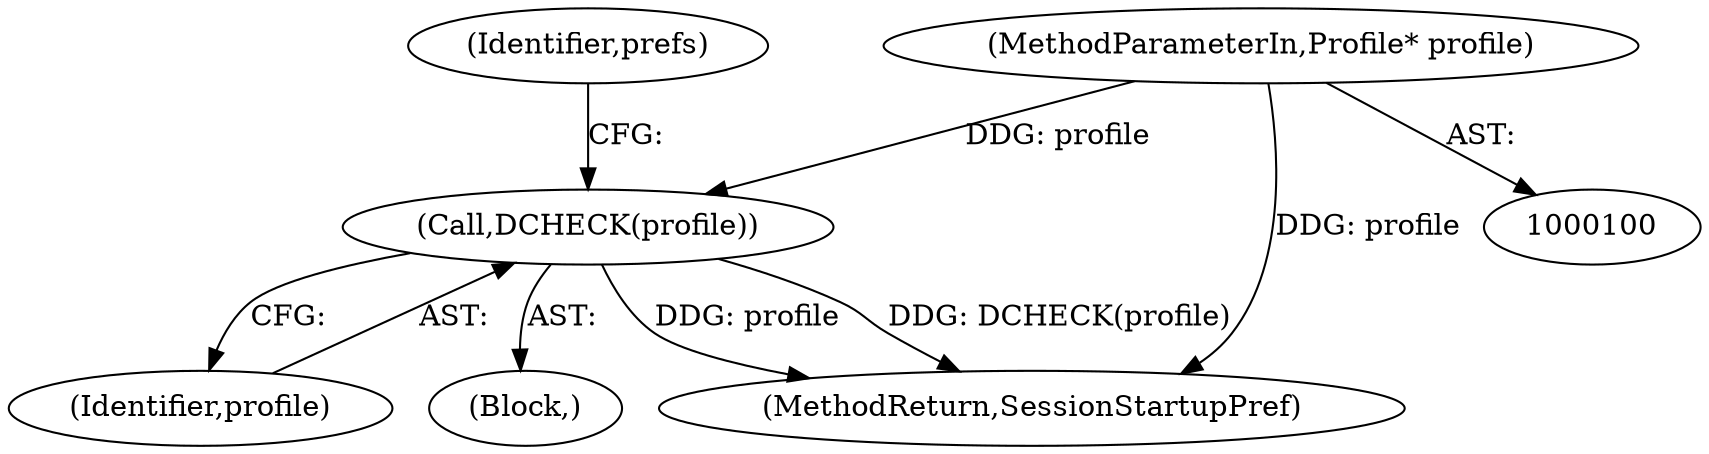 digraph "0_Chrome_7a0dee9d17d0ee7fd1b40b017442f4952384a7c2@pointer" {
"1000102" [label="(MethodParameterIn,Profile* profile)"];
"1000104" [label="(Call,DCHECK(profile))"];
"1000104" [label="(Call,DCHECK(profile))"];
"1000105" [label="(Identifier,profile)"];
"1000103" [label="(Block,)"];
"1000102" [label="(MethodParameterIn,Profile* profile)"];
"1000108" [label="(Identifier,prefs)"];
"1000190" [label="(MethodReturn,SessionStartupPref)"];
"1000102" -> "1000100"  [label="AST: "];
"1000102" -> "1000190"  [label="DDG: profile"];
"1000102" -> "1000104"  [label="DDG: profile"];
"1000104" -> "1000103"  [label="AST: "];
"1000104" -> "1000105"  [label="CFG: "];
"1000105" -> "1000104"  [label="AST: "];
"1000108" -> "1000104"  [label="CFG: "];
"1000104" -> "1000190"  [label="DDG: profile"];
"1000104" -> "1000190"  [label="DDG: DCHECK(profile)"];
}
